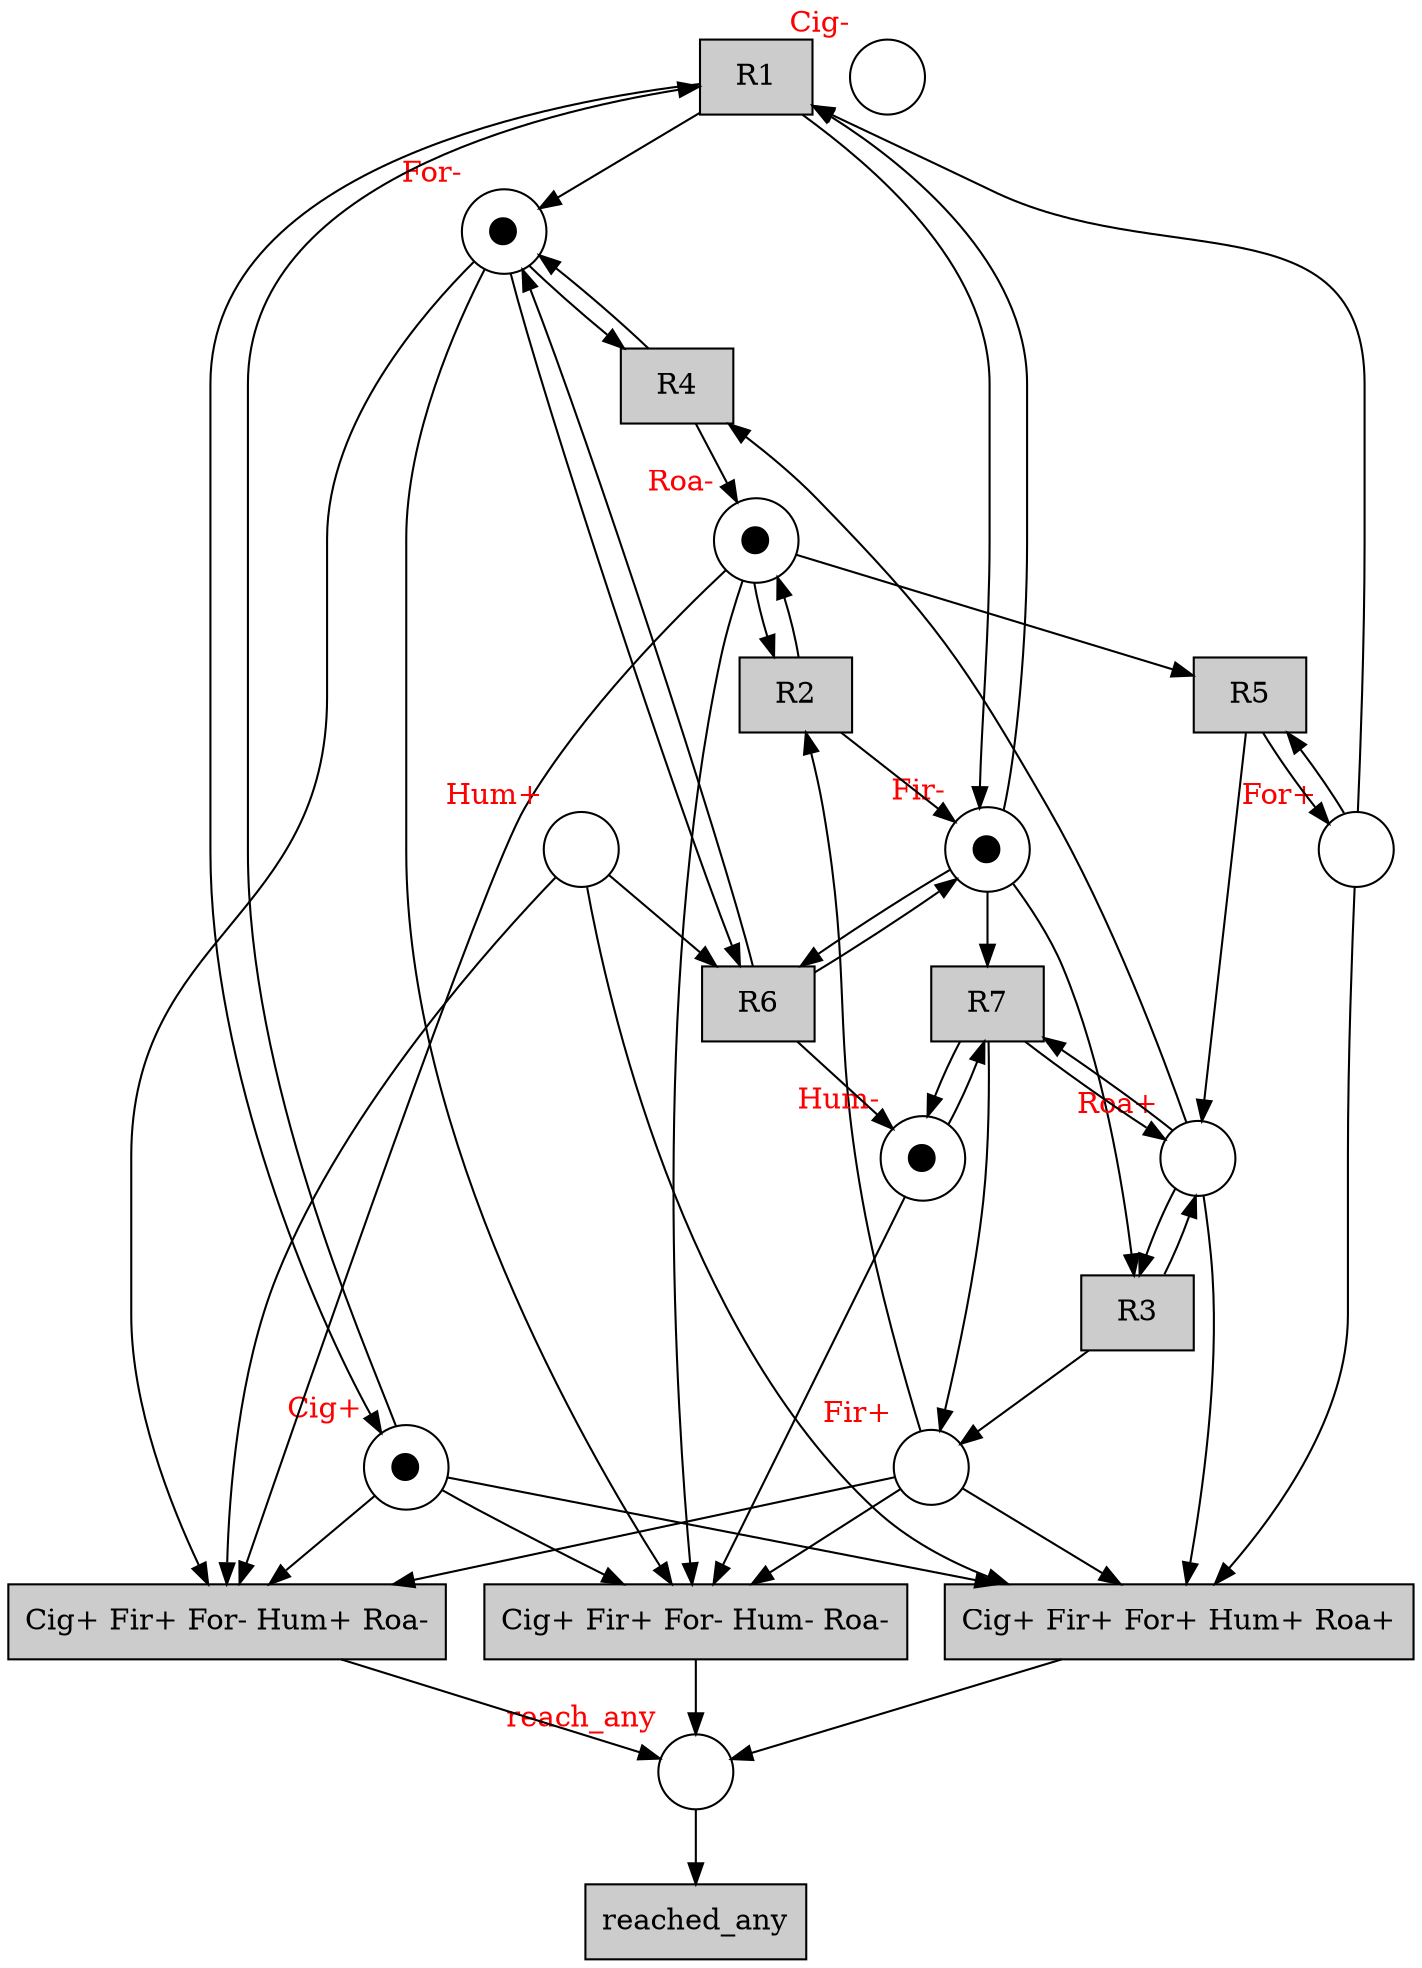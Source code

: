 digraph test {
  t1 -> p1;
  t1 -> p8;
  t1 -> p4;
  t2 -> p6;
  t2 -> p4;
  t3 -> p5;
  t3 -> p3;
  t4 -> p8;
  t4 -> p6;
  t5 -> p7;
  t5 -> p5;
  t6 -> p10;
  t6 -> p8;
  t6 -> p4;
  t7 -> p10;
  t7 -> p3;
  t7 -> p5;
  t8 -> p11;
  t9 -> p11;
  t10 -> p11;
  p7 -> t1;
  p1 -> t1;
  p4 -> t1;
  p3 -> t2;
  p6 -> t2;
  p4 -> t3;
  p5 -> t3;
  p5 -> t4;
  p8 -> t4;
  p6 -> t5;
  p7 -> t5;
  p4 -> t6;
  p8 -> t6;
  p9 -> t6;
  p4 -> t7;
  p10 -> t7;
  p5 -> t7;
  p1 -> t8;
  p3 -> t8;
  p8 -> t8;
  p9 -> t8;
  p6 -> t8;
  p1 -> t9;
  p3 -> t9;
  p7 -> t9;
  p9 -> t9;
  p5 -> t9;
  p1 -> t10;
  p3 -> t10;
  p8 -> t10;
  p10 -> t10;
  p6 -> t10;
  p11 -> t11;
  p1 [label=⬤ xlabel= <<FONT COLOR="red">Cig+</FONT>> shape=circle ];
  p2 [label="" xlabel= <<FONT COLOR="red">Cig-</FONT>> shape=circle ];
  p3 [label="" xlabel= <<FONT COLOR="red">Fir+</FONT>> shape=circle ];
  p4 [label=⬤ xlabel= <<FONT COLOR="red">Fir-</FONT>> shape=circle ];
  p5 [label="" xlabel= <<FONT COLOR="red">Roa+</FONT>> shape=circle ];
  p6 [label=⬤ xlabel= <<FONT COLOR="red">Roa-</FONT>> shape=circle ];
  p7 [label="" xlabel= <<FONT COLOR="red">For+</FONT>> shape=circle ];
  p8 [label=⬤ xlabel= <<FONT COLOR="red">For-</FONT>> shape=circle ];
  p9 [label="" xlabel= <<FONT COLOR="red">Hum+</FONT>> shape=circle ];
  p10 [label=⬤ xlabel= <<FONT COLOR="red">Hum-</FONT>> shape=circle ];
  p11 [label="" xlabel= <<FONT COLOR="red">reach_any</FONT>> shape=circle ];
  t1 [fillcolor="#cccccc" label="R1" shape=box style=filled];
  t2 [fillcolor="#cccccc" label="R2" shape=box style=filled];
  t3 [fillcolor="#cccccc" label="R3" shape=box style=filled];
  t4 [fillcolor="#cccccc" label="R4" shape=box style=filled];
  t5 [fillcolor="#cccccc" label="R5" shape=box style=filled];
  t6 [fillcolor="#cccccc" label="R6" shape=box style=filled];
  t7 [fillcolor="#cccccc" label="R7" shape=box style=filled];
  t8 [fillcolor="#cccccc" label="Cig+ Fir+ For- Hum+ Roa-" shape=box style=filled];
  t9 [fillcolor="#cccccc" label="Cig+ Fir+ For+ Hum+ Roa+" shape=box style=filled];
  t10 [fillcolor="#cccccc" label="Cig+ Fir+ For- Hum- Roa-" shape=box style=filled];
  t11 [fillcolor="#cccccc" label="reached_any" shape=box style=filled];
}